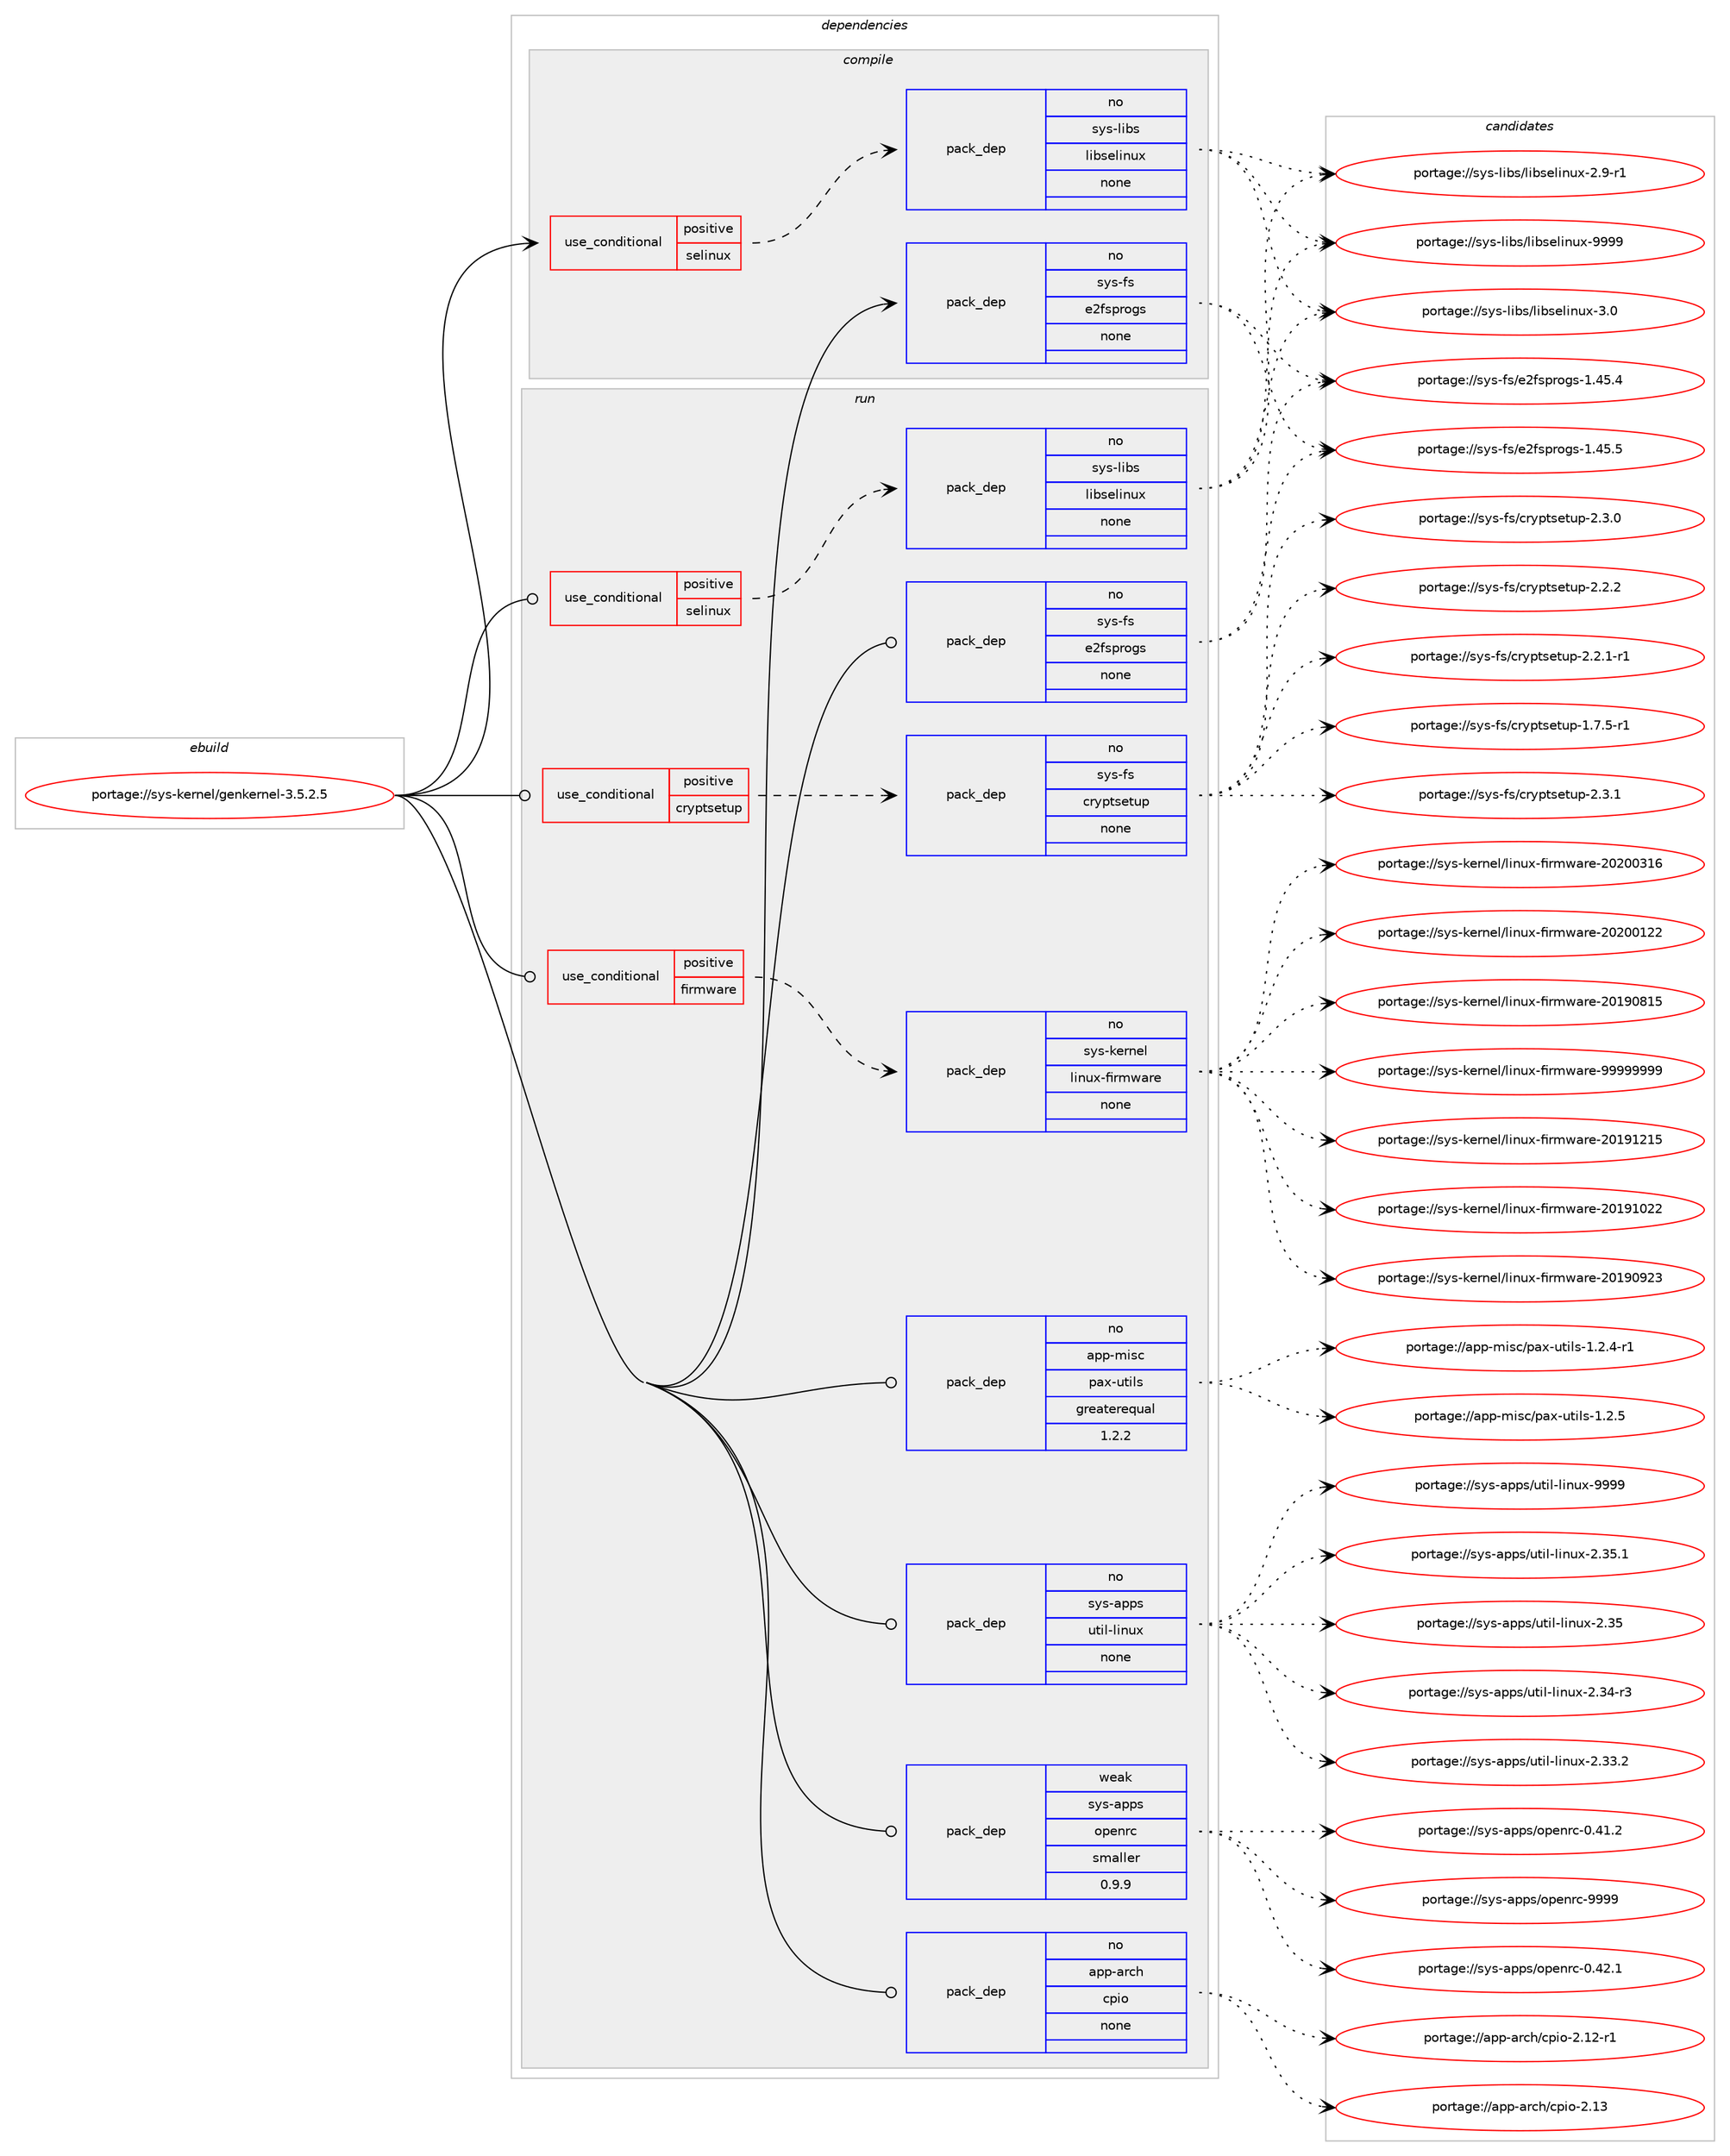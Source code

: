 digraph prolog {

# *************
# Graph options
# *************

newrank=true;
concentrate=true;
compound=true;
graph [rankdir=LR,fontname=Helvetica,fontsize=10,ranksep=1.5];#, ranksep=2.5, nodesep=0.2];
edge  [arrowhead=vee];
node  [fontname=Helvetica,fontsize=10];

# **********
# The ebuild
# **********

subgraph cluster_leftcol {
color=gray;
rank=same;
label=<<i>ebuild</i>>;
id [label="portage://sys-kernel/genkernel-3.5.2.5", color=red, width=4, href="../sys-kernel/genkernel-3.5.2.5.svg"];
}

# ****************
# The dependencies
# ****************

subgraph cluster_midcol {
color=gray;
label=<<i>dependencies</i>>;
subgraph cluster_compile {
fillcolor="#eeeeee";
style=filled;
label=<<i>compile</i>>;
subgraph cond1536 {
dependency9996 [label=<<TABLE BORDER="0" CELLBORDER="1" CELLSPACING="0" CELLPADDING="4"><TR><TD ROWSPAN="3" CELLPADDING="10">use_conditional</TD></TR><TR><TD>positive</TD></TR><TR><TD>selinux</TD></TR></TABLE>>, shape=none, color=red];
subgraph pack8166 {
dependency9997 [label=<<TABLE BORDER="0" CELLBORDER="1" CELLSPACING="0" CELLPADDING="4" WIDTH="220"><TR><TD ROWSPAN="6" CELLPADDING="30">pack_dep</TD></TR><TR><TD WIDTH="110">no</TD></TR><TR><TD>sys-libs</TD></TR><TR><TD>libselinux</TD></TR><TR><TD>none</TD></TR><TR><TD></TD></TR></TABLE>>, shape=none, color=blue];
}
dependency9996:e -> dependency9997:w [weight=20,style="dashed",arrowhead="vee"];
}
id:e -> dependency9996:w [weight=20,style="solid",arrowhead="vee"];
subgraph pack8167 {
dependency9998 [label=<<TABLE BORDER="0" CELLBORDER="1" CELLSPACING="0" CELLPADDING="4" WIDTH="220"><TR><TD ROWSPAN="6" CELLPADDING="30">pack_dep</TD></TR><TR><TD WIDTH="110">no</TD></TR><TR><TD>sys-fs</TD></TR><TR><TD>e2fsprogs</TD></TR><TR><TD>none</TD></TR><TR><TD></TD></TR></TABLE>>, shape=none, color=blue];
}
id:e -> dependency9998:w [weight=20,style="solid",arrowhead="vee"];
}
subgraph cluster_compileandrun {
fillcolor="#eeeeee";
style=filled;
label=<<i>compile and run</i>>;
}
subgraph cluster_run {
fillcolor="#eeeeee";
style=filled;
label=<<i>run</i>>;
subgraph cond1537 {
dependency9999 [label=<<TABLE BORDER="0" CELLBORDER="1" CELLSPACING="0" CELLPADDING="4"><TR><TD ROWSPAN="3" CELLPADDING="10">use_conditional</TD></TR><TR><TD>positive</TD></TR><TR><TD>cryptsetup</TD></TR></TABLE>>, shape=none, color=red];
subgraph pack8168 {
dependency10000 [label=<<TABLE BORDER="0" CELLBORDER="1" CELLSPACING="0" CELLPADDING="4" WIDTH="220"><TR><TD ROWSPAN="6" CELLPADDING="30">pack_dep</TD></TR><TR><TD WIDTH="110">no</TD></TR><TR><TD>sys-fs</TD></TR><TR><TD>cryptsetup</TD></TR><TR><TD>none</TD></TR><TR><TD></TD></TR></TABLE>>, shape=none, color=blue];
}
dependency9999:e -> dependency10000:w [weight=20,style="dashed",arrowhead="vee"];
}
id:e -> dependency9999:w [weight=20,style="solid",arrowhead="odot"];
subgraph cond1538 {
dependency10001 [label=<<TABLE BORDER="0" CELLBORDER="1" CELLSPACING="0" CELLPADDING="4"><TR><TD ROWSPAN="3" CELLPADDING="10">use_conditional</TD></TR><TR><TD>positive</TD></TR><TR><TD>firmware</TD></TR></TABLE>>, shape=none, color=red];
subgraph pack8169 {
dependency10002 [label=<<TABLE BORDER="0" CELLBORDER="1" CELLSPACING="0" CELLPADDING="4" WIDTH="220"><TR><TD ROWSPAN="6" CELLPADDING="30">pack_dep</TD></TR><TR><TD WIDTH="110">no</TD></TR><TR><TD>sys-kernel</TD></TR><TR><TD>linux-firmware</TD></TR><TR><TD>none</TD></TR><TR><TD></TD></TR></TABLE>>, shape=none, color=blue];
}
dependency10001:e -> dependency10002:w [weight=20,style="dashed",arrowhead="vee"];
}
id:e -> dependency10001:w [weight=20,style="solid",arrowhead="odot"];
subgraph cond1539 {
dependency10003 [label=<<TABLE BORDER="0" CELLBORDER="1" CELLSPACING="0" CELLPADDING="4"><TR><TD ROWSPAN="3" CELLPADDING="10">use_conditional</TD></TR><TR><TD>positive</TD></TR><TR><TD>selinux</TD></TR></TABLE>>, shape=none, color=red];
subgraph pack8170 {
dependency10004 [label=<<TABLE BORDER="0" CELLBORDER="1" CELLSPACING="0" CELLPADDING="4" WIDTH="220"><TR><TD ROWSPAN="6" CELLPADDING="30">pack_dep</TD></TR><TR><TD WIDTH="110">no</TD></TR><TR><TD>sys-libs</TD></TR><TR><TD>libselinux</TD></TR><TR><TD>none</TD></TR><TR><TD></TD></TR></TABLE>>, shape=none, color=blue];
}
dependency10003:e -> dependency10004:w [weight=20,style="dashed",arrowhead="vee"];
}
id:e -> dependency10003:w [weight=20,style="solid",arrowhead="odot"];
subgraph pack8171 {
dependency10005 [label=<<TABLE BORDER="0" CELLBORDER="1" CELLSPACING="0" CELLPADDING="4" WIDTH="220"><TR><TD ROWSPAN="6" CELLPADDING="30">pack_dep</TD></TR><TR><TD WIDTH="110">no</TD></TR><TR><TD>app-arch</TD></TR><TR><TD>cpio</TD></TR><TR><TD>none</TD></TR><TR><TD></TD></TR></TABLE>>, shape=none, color=blue];
}
id:e -> dependency10005:w [weight=20,style="solid",arrowhead="odot"];
subgraph pack8172 {
dependency10006 [label=<<TABLE BORDER="0" CELLBORDER="1" CELLSPACING="0" CELLPADDING="4" WIDTH="220"><TR><TD ROWSPAN="6" CELLPADDING="30">pack_dep</TD></TR><TR><TD WIDTH="110">no</TD></TR><TR><TD>app-misc</TD></TR><TR><TD>pax-utils</TD></TR><TR><TD>greaterequal</TD></TR><TR><TD>1.2.2</TD></TR></TABLE>>, shape=none, color=blue];
}
id:e -> dependency10006:w [weight=20,style="solid",arrowhead="odot"];
subgraph pack8173 {
dependency10007 [label=<<TABLE BORDER="0" CELLBORDER="1" CELLSPACING="0" CELLPADDING="4" WIDTH="220"><TR><TD ROWSPAN="6" CELLPADDING="30">pack_dep</TD></TR><TR><TD WIDTH="110">no</TD></TR><TR><TD>sys-apps</TD></TR><TR><TD>util-linux</TD></TR><TR><TD>none</TD></TR><TR><TD></TD></TR></TABLE>>, shape=none, color=blue];
}
id:e -> dependency10007:w [weight=20,style="solid",arrowhead="odot"];
subgraph pack8174 {
dependency10008 [label=<<TABLE BORDER="0" CELLBORDER="1" CELLSPACING="0" CELLPADDING="4" WIDTH="220"><TR><TD ROWSPAN="6" CELLPADDING="30">pack_dep</TD></TR><TR><TD WIDTH="110">no</TD></TR><TR><TD>sys-fs</TD></TR><TR><TD>e2fsprogs</TD></TR><TR><TD>none</TD></TR><TR><TD></TD></TR></TABLE>>, shape=none, color=blue];
}
id:e -> dependency10008:w [weight=20,style="solid",arrowhead="odot"];
subgraph pack8175 {
dependency10009 [label=<<TABLE BORDER="0" CELLBORDER="1" CELLSPACING="0" CELLPADDING="4" WIDTH="220"><TR><TD ROWSPAN="6" CELLPADDING="30">pack_dep</TD></TR><TR><TD WIDTH="110">weak</TD></TR><TR><TD>sys-apps</TD></TR><TR><TD>openrc</TD></TR><TR><TD>smaller</TD></TR><TR><TD>0.9.9</TD></TR></TABLE>>, shape=none, color=blue];
}
id:e -> dependency10009:w [weight=20,style="solid",arrowhead="odot"];
}
}

# **************
# The candidates
# **************

subgraph cluster_choices {
rank=same;
color=gray;
label=<<i>candidates</i>>;

subgraph choice8166 {
color=black;
nodesep=1;
choice115121115451081059811547108105981151011081051101171204557575757 [label="portage://sys-libs/libselinux-9999", color=red, width=4,href="../sys-libs/libselinux-9999.svg"];
choice1151211154510810598115471081059811510110810511011712045514648 [label="portage://sys-libs/libselinux-3.0", color=red, width=4,href="../sys-libs/libselinux-3.0.svg"];
choice11512111545108105981154710810598115101108105110117120455046574511449 [label="portage://sys-libs/libselinux-2.9-r1", color=red, width=4,href="../sys-libs/libselinux-2.9-r1.svg"];
dependency9997:e -> choice115121115451081059811547108105981151011081051101171204557575757:w [style=dotted,weight="100"];
dependency9997:e -> choice1151211154510810598115471081059811510110810511011712045514648:w [style=dotted,weight="100"];
dependency9997:e -> choice11512111545108105981154710810598115101108105110117120455046574511449:w [style=dotted,weight="100"];
}
subgraph choice8167 {
color=black;
nodesep=1;
choice11512111545102115471015010211511211411110311545494652534653 [label="portage://sys-fs/e2fsprogs-1.45.5", color=red, width=4,href="../sys-fs/e2fsprogs-1.45.5.svg"];
choice11512111545102115471015010211511211411110311545494652534652 [label="portage://sys-fs/e2fsprogs-1.45.4", color=red, width=4,href="../sys-fs/e2fsprogs-1.45.4.svg"];
dependency9998:e -> choice11512111545102115471015010211511211411110311545494652534653:w [style=dotted,weight="100"];
dependency9998:e -> choice11512111545102115471015010211511211411110311545494652534652:w [style=dotted,weight="100"];
}
subgraph choice8168 {
color=black;
nodesep=1;
choice115121115451021154799114121112116115101116117112455046514649 [label="portage://sys-fs/cryptsetup-2.3.1", color=red, width=4,href="../sys-fs/cryptsetup-2.3.1.svg"];
choice115121115451021154799114121112116115101116117112455046514648 [label="portage://sys-fs/cryptsetup-2.3.0", color=red, width=4,href="../sys-fs/cryptsetup-2.3.0.svg"];
choice115121115451021154799114121112116115101116117112455046504650 [label="portage://sys-fs/cryptsetup-2.2.2", color=red, width=4,href="../sys-fs/cryptsetup-2.2.2.svg"];
choice1151211154510211547991141211121161151011161171124550465046494511449 [label="portage://sys-fs/cryptsetup-2.2.1-r1", color=red, width=4,href="../sys-fs/cryptsetup-2.2.1-r1.svg"];
choice1151211154510211547991141211121161151011161171124549465546534511449 [label="portage://sys-fs/cryptsetup-1.7.5-r1", color=red, width=4,href="../sys-fs/cryptsetup-1.7.5-r1.svg"];
dependency10000:e -> choice115121115451021154799114121112116115101116117112455046514649:w [style=dotted,weight="100"];
dependency10000:e -> choice115121115451021154799114121112116115101116117112455046514648:w [style=dotted,weight="100"];
dependency10000:e -> choice115121115451021154799114121112116115101116117112455046504650:w [style=dotted,weight="100"];
dependency10000:e -> choice1151211154510211547991141211121161151011161171124550465046494511449:w [style=dotted,weight="100"];
dependency10000:e -> choice1151211154510211547991141211121161151011161171124549465546534511449:w [style=dotted,weight="100"];
}
subgraph choice8169 {
color=black;
nodesep=1;
choice11512111545107101114110101108471081051101171204510210511410911997114101455757575757575757 [label="portage://sys-kernel/linux-firmware-99999999", color=red, width=4,href="../sys-kernel/linux-firmware-99999999.svg"];
choice11512111545107101114110101108471081051101171204510210511410911997114101455048504848514954 [label="portage://sys-kernel/linux-firmware-20200316", color=red, width=4,href="../sys-kernel/linux-firmware-20200316.svg"];
choice11512111545107101114110101108471081051101171204510210511410911997114101455048504848495050 [label="portage://sys-kernel/linux-firmware-20200122", color=red, width=4,href="../sys-kernel/linux-firmware-20200122.svg"];
choice11512111545107101114110101108471081051101171204510210511410911997114101455048495749504953 [label="portage://sys-kernel/linux-firmware-20191215", color=red, width=4,href="../sys-kernel/linux-firmware-20191215.svg"];
choice11512111545107101114110101108471081051101171204510210511410911997114101455048495749485050 [label="portage://sys-kernel/linux-firmware-20191022", color=red, width=4,href="../sys-kernel/linux-firmware-20191022.svg"];
choice11512111545107101114110101108471081051101171204510210511410911997114101455048495748575051 [label="portage://sys-kernel/linux-firmware-20190923", color=red, width=4,href="../sys-kernel/linux-firmware-20190923.svg"];
choice11512111545107101114110101108471081051101171204510210511410911997114101455048495748564953 [label="portage://sys-kernel/linux-firmware-20190815", color=red, width=4,href="../sys-kernel/linux-firmware-20190815.svg"];
dependency10002:e -> choice11512111545107101114110101108471081051101171204510210511410911997114101455757575757575757:w [style=dotted,weight="100"];
dependency10002:e -> choice11512111545107101114110101108471081051101171204510210511410911997114101455048504848514954:w [style=dotted,weight="100"];
dependency10002:e -> choice11512111545107101114110101108471081051101171204510210511410911997114101455048504848495050:w [style=dotted,weight="100"];
dependency10002:e -> choice11512111545107101114110101108471081051101171204510210511410911997114101455048495749504953:w [style=dotted,weight="100"];
dependency10002:e -> choice11512111545107101114110101108471081051101171204510210511410911997114101455048495749485050:w [style=dotted,weight="100"];
dependency10002:e -> choice11512111545107101114110101108471081051101171204510210511410911997114101455048495748575051:w [style=dotted,weight="100"];
dependency10002:e -> choice11512111545107101114110101108471081051101171204510210511410911997114101455048495748564953:w [style=dotted,weight="100"];
}
subgraph choice8170 {
color=black;
nodesep=1;
choice115121115451081059811547108105981151011081051101171204557575757 [label="portage://sys-libs/libselinux-9999", color=red, width=4,href="../sys-libs/libselinux-9999.svg"];
choice1151211154510810598115471081059811510110810511011712045514648 [label="portage://sys-libs/libselinux-3.0", color=red, width=4,href="../sys-libs/libselinux-3.0.svg"];
choice11512111545108105981154710810598115101108105110117120455046574511449 [label="portage://sys-libs/libselinux-2.9-r1", color=red, width=4,href="../sys-libs/libselinux-2.9-r1.svg"];
dependency10004:e -> choice115121115451081059811547108105981151011081051101171204557575757:w [style=dotted,weight="100"];
dependency10004:e -> choice1151211154510810598115471081059811510110810511011712045514648:w [style=dotted,weight="100"];
dependency10004:e -> choice11512111545108105981154710810598115101108105110117120455046574511449:w [style=dotted,weight="100"];
}
subgraph choice8171 {
color=black;
nodesep=1;
choice9711211245971149910447991121051114550464951 [label="portage://app-arch/cpio-2.13", color=red, width=4,href="../app-arch/cpio-2.13.svg"];
choice97112112459711499104479911210511145504649504511449 [label="portage://app-arch/cpio-2.12-r1", color=red, width=4,href="../app-arch/cpio-2.12-r1.svg"];
dependency10005:e -> choice9711211245971149910447991121051114550464951:w [style=dotted,weight="100"];
dependency10005:e -> choice97112112459711499104479911210511145504649504511449:w [style=dotted,weight="100"];
}
subgraph choice8172 {
color=black;
nodesep=1;
choice971121124510910511599471129712045117116105108115454946504653 [label="portage://app-misc/pax-utils-1.2.5", color=red, width=4,href="../app-misc/pax-utils-1.2.5.svg"];
choice9711211245109105115994711297120451171161051081154549465046524511449 [label="portage://app-misc/pax-utils-1.2.4-r1", color=red, width=4,href="../app-misc/pax-utils-1.2.4-r1.svg"];
dependency10006:e -> choice971121124510910511599471129712045117116105108115454946504653:w [style=dotted,weight="100"];
dependency10006:e -> choice9711211245109105115994711297120451171161051081154549465046524511449:w [style=dotted,weight="100"];
}
subgraph choice8173 {
color=black;
nodesep=1;
choice115121115459711211211547117116105108451081051101171204557575757 [label="portage://sys-apps/util-linux-9999", color=red, width=4,href="../sys-apps/util-linux-9999.svg"];
choice1151211154597112112115471171161051084510810511011712045504651534649 [label="portage://sys-apps/util-linux-2.35.1", color=red, width=4,href="../sys-apps/util-linux-2.35.1.svg"];
choice115121115459711211211547117116105108451081051101171204550465153 [label="portage://sys-apps/util-linux-2.35", color=red, width=4,href="../sys-apps/util-linux-2.35.svg"];
choice1151211154597112112115471171161051084510810511011712045504651524511451 [label="portage://sys-apps/util-linux-2.34-r3", color=red, width=4,href="../sys-apps/util-linux-2.34-r3.svg"];
choice1151211154597112112115471171161051084510810511011712045504651514650 [label="portage://sys-apps/util-linux-2.33.2", color=red, width=4,href="../sys-apps/util-linux-2.33.2.svg"];
dependency10007:e -> choice115121115459711211211547117116105108451081051101171204557575757:w [style=dotted,weight="100"];
dependency10007:e -> choice1151211154597112112115471171161051084510810511011712045504651534649:w [style=dotted,weight="100"];
dependency10007:e -> choice115121115459711211211547117116105108451081051101171204550465153:w [style=dotted,weight="100"];
dependency10007:e -> choice1151211154597112112115471171161051084510810511011712045504651524511451:w [style=dotted,weight="100"];
dependency10007:e -> choice1151211154597112112115471171161051084510810511011712045504651514650:w [style=dotted,weight="100"];
}
subgraph choice8174 {
color=black;
nodesep=1;
choice11512111545102115471015010211511211411110311545494652534653 [label="portage://sys-fs/e2fsprogs-1.45.5", color=red, width=4,href="../sys-fs/e2fsprogs-1.45.5.svg"];
choice11512111545102115471015010211511211411110311545494652534652 [label="portage://sys-fs/e2fsprogs-1.45.4", color=red, width=4,href="../sys-fs/e2fsprogs-1.45.4.svg"];
dependency10008:e -> choice11512111545102115471015010211511211411110311545494652534653:w [style=dotted,weight="100"];
dependency10008:e -> choice11512111545102115471015010211511211411110311545494652534652:w [style=dotted,weight="100"];
}
subgraph choice8175 {
color=black;
nodesep=1;
choice115121115459711211211547111112101110114994557575757 [label="portage://sys-apps/openrc-9999", color=red, width=4,href="../sys-apps/openrc-9999.svg"];
choice1151211154597112112115471111121011101149945484652504649 [label="portage://sys-apps/openrc-0.42.1", color=red, width=4,href="../sys-apps/openrc-0.42.1.svg"];
choice1151211154597112112115471111121011101149945484652494650 [label="portage://sys-apps/openrc-0.41.2", color=red, width=4,href="../sys-apps/openrc-0.41.2.svg"];
dependency10009:e -> choice115121115459711211211547111112101110114994557575757:w [style=dotted,weight="100"];
dependency10009:e -> choice1151211154597112112115471111121011101149945484652504649:w [style=dotted,weight="100"];
dependency10009:e -> choice1151211154597112112115471111121011101149945484652494650:w [style=dotted,weight="100"];
}
}

}
